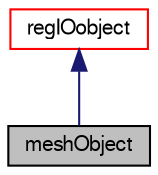 digraph "meshObject"
{
  bgcolor="transparent";
  edge [fontname="FreeSans",fontsize="10",labelfontname="FreeSans",labelfontsize="10"];
  node [fontname="FreeSans",fontsize="10",shape=record];
  Node85 [label="meshObject",height=0.2,width=0.4,color="black", fillcolor="grey75", style="filled", fontcolor="black"];
  Node86 -> Node85 [dir="back",color="midnightblue",fontsize="10",style="solid",fontname="FreeSans"];
  Node86 [label="regIOobject",height=0.2,width=0.4,color="red",URL="$a26334.html",tooltip="regIOobject is an abstract class derived from IOobject to handle automatic object registration with t..."];
}
